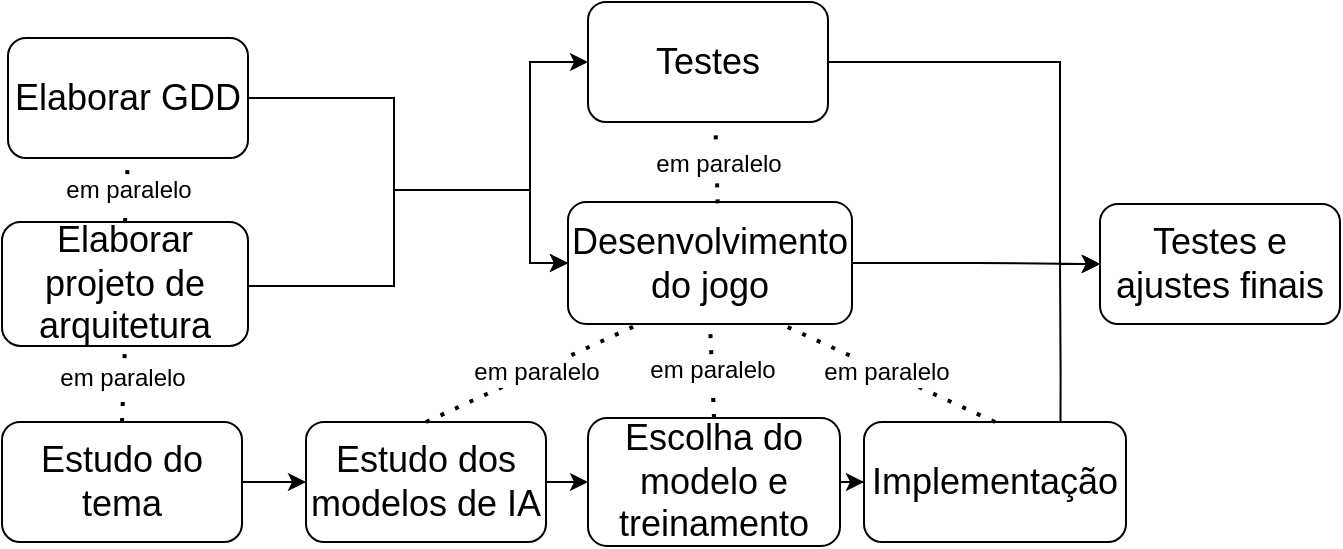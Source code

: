<mxfile version="26.1.3">
  <diagram name="Página-1" id="lZ8VBK6m07DKR6jXcEfg">
    <mxGraphModel dx="819" dy="446" grid="0" gridSize="10" guides="1" tooltips="1" connect="1" arrows="1" fold="1" page="1" pageScale="1" pageWidth="827" pageHeight="1169" math="0" shadow="0">
      <root>
        <mxCell id="0" />
        <mxCell id="1" parent="0" />
        <mxCell id="Itw38_x-qZfH9ujCktD6-26" style="edgeStyle=orthogonalEdgeStyle;rounded=0;orthogonalLoop=1;jettySize=auto;html=1;exitX=1;exitY=0.5;exitDx=0;exitDy=0;entryX=0;entryY=0.5;entryDx=0;entryDy=0;" parent="1" source="Itw38_x-qZfH9ujCktD6-1" target="Itw38_x-qZfH9ujCktD6-8" edge="1">
          <mxGeometry relative="1" as="geometry">
            <Array as="points">
              <mxPoint x="276" y="133" />
              <mxPoint x="276" y="179" />
              <mxPoint x="344" y="179" />
              <mxPoint x="344" y="216" />
            </Array>
          </mxGeometry>
        </mxCell>
        <mxCell id="Itw38_x-qZfH9ujCktD6-35" style="edgeStyle=orthogonalEdgeStyle;rounded=0;orthogonalLoop=1;jettySize=auto;html=1;entryX=0;entryY=0.5;entryDx=0;entryDy=0;" parent="1" source="Itw38_x-qZfH9ujCktD6-1" target="Itw38_x-qZfH9ujCktD6-9" edge="1">
          <mxGeometry relative="1" as="geometry">
            <Array as="points">
              <mxPoint x="276" y="133" />
              <mxPoint x="276" y="179" />
              <mxPoint x="344" y="179" />
              <mxPoint x="344" y="115" />
            </Array>
          </mxGeometry>
        </mxCell>
        <mxCell id="Itw38_x-qZfH9ujCktD6-1" value="&lt;font style=&quot;font-size: 18px;&quot;&gt;Elaborar GDD&lt;/font&gt;" style="rounded=1;whiteSpace=wrap;html=1;" parent="1" vertex="1">
          <mxGeometry x="83" y="103" width="120" height="60" as="geometry" />
        </mxCell>
        <mxCell id="Itw38_x-qZfH9ujCktD6-27" style="edgeStyle=orthogonalEdgeStyle;rounded=0;orthogonalLoop=1;jettySize=auto;html=1;exitX=1;exitY=0.5;exitDx=0;exitDy=0;entryX=0;entryY=0.5;entryDx=0;entryDy=0;" parent="1" source="Itw38_x-qZfH9ujCktD6-2" target="Itw38_x-qZfH9ujCktD6-8" edge="1">
          <mxGeometry relative="1" as="geometry">
            <Array as="points">
              <mxPoint x="276" y="227" />
              <mxPoint x="276" y="179" />
              <mxPoint x="344" y="179" />
              <mxPoint x="344" y="216" />
            </Array>
          </mxGeometry>
        </mxCell>
        <mxCell id="Itw38_x-qZfH9ujCktD6-2" value="&lt;font style=&quot;font-size: 18px;&quot;&gt;Elaborar projeto de arquitetura&lt;/font&gt;" style="rounded=1;whiteSpace=wrap;html=1;" parent="1" vertex="1">
          <mxGeometry x="80" y="195" width="123" height="62" as="geometry" />
        </mxCell>
        <mxCell id="Itw38_x-qZfH9ujCktD6-31" style="edgeStyle=orthogonalEdgeStyle;rounded=0;orthogonalLoop=1;jettySize=auto;html=1;entryX=0;entryY=0.5;entryDx=0;entryDy=0;" parent="1" source="Itw38_x-qZfH9ujCktD6-3" target="Itw38_x-qZfH9ujCktD6-10" edge="1">
          <mxGeometry relative="1" as="geometry" />
        </mxCell>
        <mxCell id="Itw38_x-qZfH9ujCktD6-3" value="&lt;font style=&quot;font-size: 18px;&quot;&gt;Estudo do tema&lt;/font&gt;" style="rounded=1;whiteSpace=wrap;html=1;" parent="1" vertex="1">
          <mxGeometry x="80" y="295" width="120" height="60" as="geometry" />
        </mxCell>
        <mxCell id="Itw38_x-qZfH9ujCktD6-4" value="" style="endArrow=none;dashed=1;html=1;dashPattern=1 3;strokeWidth=2;rounded=0;entryX=0.5;entryY=1;entryDx=0;entryDy=0;exitX=0.5;exitY=0;exitDx=0;exitDy=0;" parent="1" source="Itw38_x-qZfH9ujCktD6-3" target="Itw38_x-qZfH9ujCktD6-2" edge="1">
          <mxGeometry width="50" height="50" relative="1" as="geometry">
            <mxPoint x="119" y="303" as="sourcePoint" />
            <mxPoint x="169" y="253" as="targetPoint" />
          </mxGeometry>
        </mxCell>
        <mxCell id="Itw38_x-qZfH9ujCktD6-7" value="&lt;font style=&quot;font-size: 12px;&quot;&gt;em paralelo&lt;/font&gt;" style="edgeLabel;html=1;align=center;verticalAlign=middle;resizable=0;points=[];" parent="Itw38_x-qZfH9ujCktD6-4" vertex="1" connectable="0">
          <mxGeometry x="0.151" y="1" relative="1" as="geometry">
            <mxPoint as="offset" />
          </mxGeometry>
        </mxCell>
        <mxCell id="Itw38_x-qZfH9ujCktD6-5" value="" style="endArrow=none;dashed=1;html=1;dashPattern=1 3;strokeWidth=2;rounded=0;entryX=0.5;entryY=1;entryDx=0;entryDy=0;exitX=0.5;exitY=0;exitDx=0;exitDy=0;" parent="1" source="Itw38_x-qZfH9ujCktD6-2" target="Itw38_x-qZfH9ujCktD6-1" edge="1">
          <mxGeometry width="50" height="50" relative="1" as="geometry">
            <mxPoint x="143" y="193" as="sourcePoint" />
            <mxPoint x="142.76" y="161" as="targetPoint" />
          </mxGeometry>
        </mxCell>
        <mxCell id="Itw38_x-qZfH9ujCktD6-6" value="&lt;font style=&quot;font-size: 12px;&quot;&gt;em paralelo&lt;/font&gt;" style="edgeLabel;html=1;align=center;verticalAlign=middle;resizable=0;points=[];" parent="Itw38_x-qZfH9ujCktD6-5" vertex="1" connectable="0">
          <mxGeometry x="0.029" relative="1" as="geometry">
            <mxPoint as="offset" />
          </mxGeometry>
        </mxCell>
        <mxCell id="Itw38_x-qZfH9ujCktD6-34" style="edgeStyle=orthogonalEdgeStyle;rounded=0;orthogonalLoop=1;jettySize=auto;html=1;entryX=0;entryY=0.5;entryDx=0;entryDy=0;" parent="1" source="Itw38_x-qZfH9ujCktD6-8" target="Itw38_x-qZfH9ujCktD6-13" edge="1">
          <mxGeometry relative="1" as="geometry" />
        </mxCell>
        <mxCell id="Itw38_x-qZfH9ujCktD6-8" value="&lt;font style=&quot;font-size: 18px;&quot;&gt;Desenvolvimento do jogo&lt;/font&gt;" style="rounded=1;whiteSpace=wrap;html=1;" parent="1" vertex="1">
          <mxGeometry x="363" y="185" width="142" height="61" as="geometry" />
        </mxCell>
        <mxCell id="Itw38_x-qZfH9ujCktD6-36" style="edgeStyle=orthogonalEdgeStyle;rounded=0;orthogonalLoop=1;jettySize=auto;html=1;entryX=0;entryY=0.5;entryDx=0;entryDy=0;" parent="1" source="Itw38_x-qZfH9ujCktD6-9" target="Itw38_x-qZfH9ujCktD6-13" edge="1">
          <mxGeometry relative="1" as="geometry">
            <Array as="points">
              <mxPoint x="609" y="115" />
              <mxPoint x="609" y="216" />
            </Array>
          </mxGeometry>
        </mxCell>
        <mxCell id="Itw38_x-qZfH9ujCktD6-9" value="&lt;font style=&quot;font-size: 18px;&quot;&gt;Testes&lt;/font&gt;" style="rounded=1;whiteSpace=wrap;html=1;" parent="1" vertex="1">
          <mxGeometry x="373" y="85" width="120" height="60" as="geometry" />
        </mxCell>
        <mxCell id="Itw38_x-qZfH9ujCktD6-29" style="edgeStyle=orthogonalEdgeStyle;rounded=0;orthogonalLoop=1;jettySize=auto;html=1;exitX=1;exitY=0.5;exitDx=0;exitDy=0;entryX=0;entryY=0.5;entryDx=0;entryDy=0;" parent="1" source="Itw38_x-qZfH9ujCktD6-10" target="Itw38_x-qZfH9ujCktD6-11" edge="1">
          <mxGeometry relative="1" as="geometry" />
        </mxCell>
        <mxCell id="Itw38_x-qZfH9ujCktD6-10" value="&lt;font style=&quot;font-size: 18px;&quot;&gt;Estudo dos modelos de IA&lt;/font&gt;" style="rounded=1;whiteSpace=wrap;html=1;" parent="1" vertex="1">
          <mxGeometry x="232" y="295" width="120" height="60" as="geometry" />
        </mxCell>
        <mxCell id="Itw38_x-qZfH9ujCktD6-32" style="edgeStyle=orthogonalEdgeStyle;rounded=0;orthogonalLoop=1;jettySize=auto;html=1;" parent="1" source="Itw38_x-qZfH9ujCktD6-11" target="Itw38_x-qZfH9ujCktD6-12" edge="1">
          <mxGeometry relative="1" as="geometry" />
        </mxCell>
        <mxCell id="Itw38_x-qZfH9ujCktD6-11" value="&lt;font style=&quot;font-size: 18px;&quot;&gt;Escolha do modelo e treinamento&lt;/font&gt;" style="rounded=1;whiteSpace=wrap;html=1;" parent="1" vertex="1">
          <mxGeometry x="373" y="293" width="126" height="64" as="geometry" />
        </mxCell>
        <mxCell id="Itw38_x-qZfH9ujCktD6-33" style="edgeStyle=orthogonalEdgeStyle;rounded=0;orthogonalLoop=1;jettySize=auto;html=1;exitX=0.75;exitY=0;exitDx=0;exitDy=0;entryX=0;entryY=0.5;entryDx=0;entryDy=0;" parent="1" source="Itw38_x-qZfH9ujCktD6-12" target="Itw38_x-qZfH9ujCktD6-13" edge="1">
          <mxGeometry relative="1" as="geometry" />
        </mxCell>
        <mxCell id="Itw38_x-qZfH9ujCktD6-12" value="&lt;font style=&quot;font-size: 18px;&quot;&gt;Implementação&lt;/font&gt;" style="rounded=1;whiteSpace=wrap;html=1;" parent="1" vertex="1">
          <mxGeometry x="511" y="295" width="131" height="60" as="geometry" />
        </mxCell>
        <mxCell id="Itw38_x-qZfH9ujCktD6-13" value="&lt;font style=&quot;font-size: 18px;&quot;&gt;Testes e ajustes finais&lt;/font&gt;" style="rounded=1;whiteSpace=wrap;html=1;" parent="1" vertex="1">
          <mxGeometry x="629" y="186" width="120" height="60" as="geometry" />
        </mxCell>
        <mxCell id="Itw38_x-qZfH9ujCktD6-14" value="" style="endArrow=none;dashed=1;html=1;dashPattern=1 3;strokeWidth=2;rounded=0;entryX=0.531;entryY=1.034;entryDx=0;entryDy=0;entryPerimeter=0;exitX=0.527;exitY=0.011;exitDx=0;exitDy=0;exitPerimeter=0;" parent="1" source="Itw38_x-qZfH9ujCktD6-8" target="Itw38_x-qZfH9ujCktD6-9" edge="1">
          <mxGeometry width="50" height="50" relative="1" as="geometry">
            <mxPoint x="437" y="182" as="sourcePoint" />
            <mxPoint x="436" y="142" as="targetPoint" />
          </mxGeometry>
        </mxCell>
        <mxCell id="Itw38_x-qZfH9ujCktD6-15" value="&lt;font style=&quot;font-size: 12px;&quot;&gt;em paralelo&lt;/font&gt;" style="edgeLabel;html=1;align=center;verticalAlign=middle;resizable=0;points=[];" parent="Itw38_x-qZfH9ujCktD6-14" vertex="1" connectable="0">
          <mxGeometry x="0.029" relative="1" as="geometry">
            <mxPoint as="offset" />
          </mxGeometry>
        </mxCell>
        <mxCell id="Itw38_x-qZfH9ujCktD6-18" value="" style="endArrow=none;dashed=1;html=1;dashPattern=1 3;strokeWidth=2;rounded=0;entryX=0.5;entryY=1;entryDx=0;entryDy=0;exitX=0.5;exitY=0;exitDx=0;exitDy=0;" parent="1" source="Itw38_x-qZfH9ujCktD6-11" target="Itw38_x-qZfH9ujCktD6-8" edge="1">
          <mxGeometry width="50" height="50" relative="1" as="geometry">
            <mxPoint x="435" y="293" as="sourcePoint" />
            <mxPoint x="436" y="253" as="targetPoint" />
          </mxGeometry>
        </mxCell>
        <mxCell id="Itw38_x-qZfH9ujCktD6-19" value="&lt;font style=&quot;font-size: 12px;&quot;&gt;em paralelo&lt;/font&gt;" style="edgeLabel;html=1;align=center;verticalAlign=middle;resizable=0;points=[];" parent="Itw38_x-qZfH9ujCktD6-18" vertex="1" connectable="0">
          <mxGeometry x="0.029" relative="1" as="geometry">
            <mxPoint as="offset" />
          </mxGeometry>
        </mxCell>
        <mxCell id="Itw38_x-qZfH9ujCktD6-21" value="" style="endArrow=none;dashed=1;html=1;dashPattern=1 3;strokeWidth=2;rounded=0;entryX=0.25;entryY=1;entryDx=0;entryDy=0;exitX=0.5;exitY=0;exitDx=0;exitDy=0;" parent="1" source="Itw38_x-qZfH9ujCktD6-10" target="Itw38_x-qZfH9ujCktD6-8" edge="1">
          <mxGeometry width="50" height="50" relative="1" as="geometry">
            <mxPoint x="304" y="278" as="sourcePoint" />
            <mxPoint x="305" y="238" as="targetPoint" />
          </mxGeometry>
        </mxCell>
        <mxCell id="Itw38_x-qZfH9ujCktD6-22" value="&lt;font style=&quot;font-size: 12px;&quot;&gt;em paralelo&lt;/font&gt;" style="edgeLabel;html=1;align=center;verticalAlign=middle;resizable=0;points=[];" parent="Itw38_x-qZfH9ujCktD6-21" vertex="1" connectable="0">
          <mxGeometry x="0.029" relative="1" as="geometry">
            <mxPoint as="offset" />
          </mxGeometry>
        </mxCell>
        <mxCell id="Itw38_x-qZfH9ujCktD6-24" value="" style="endArrow=none;dashed=1;html=1;dashPattern=1 3;strokeWidth=2;rounded=0;entryX=0.75;entryY=1;entryDx=0;entryDy=0;exitX=0.5;exitY=0;exitDx=0;exitDy=0;" parent="1" source="Itw38_x-qZfH9ujCktD6-12" target="Itw38_x-qZfH9ujCktD6-8" edge="1">
          <mxGeometry width="50" height="50" relative="1" as="geometry">
            <mxPoint x="555" y="270" as="sourcePoint" />
            <mxPoint x="556" y="230" as="targetPoint" />
          </mxGeometry>
        </mxCell>
        <mxCell id="Itw38_x-qZfH9ujCktD6-25" value="&lt;font style=&quot;font-size: 12px;&quot;&gt;em paralelo&lt;/font&gt;" style="edgeLabel;html=1;align=center;verticalAlign=middle;resizable=0;points=[];" parent="Itw38_x-qZfH9ujCktD6-24" vertex="1" connectable="0">
          <mxGeometry x="0.029" relative="1" as="geometry">
            <mxPoint as="offset" />
          </mxGeometry>
        </mxCell>
      </root>
    </mxGraphModel>
  </diagram>
</mxfile>
